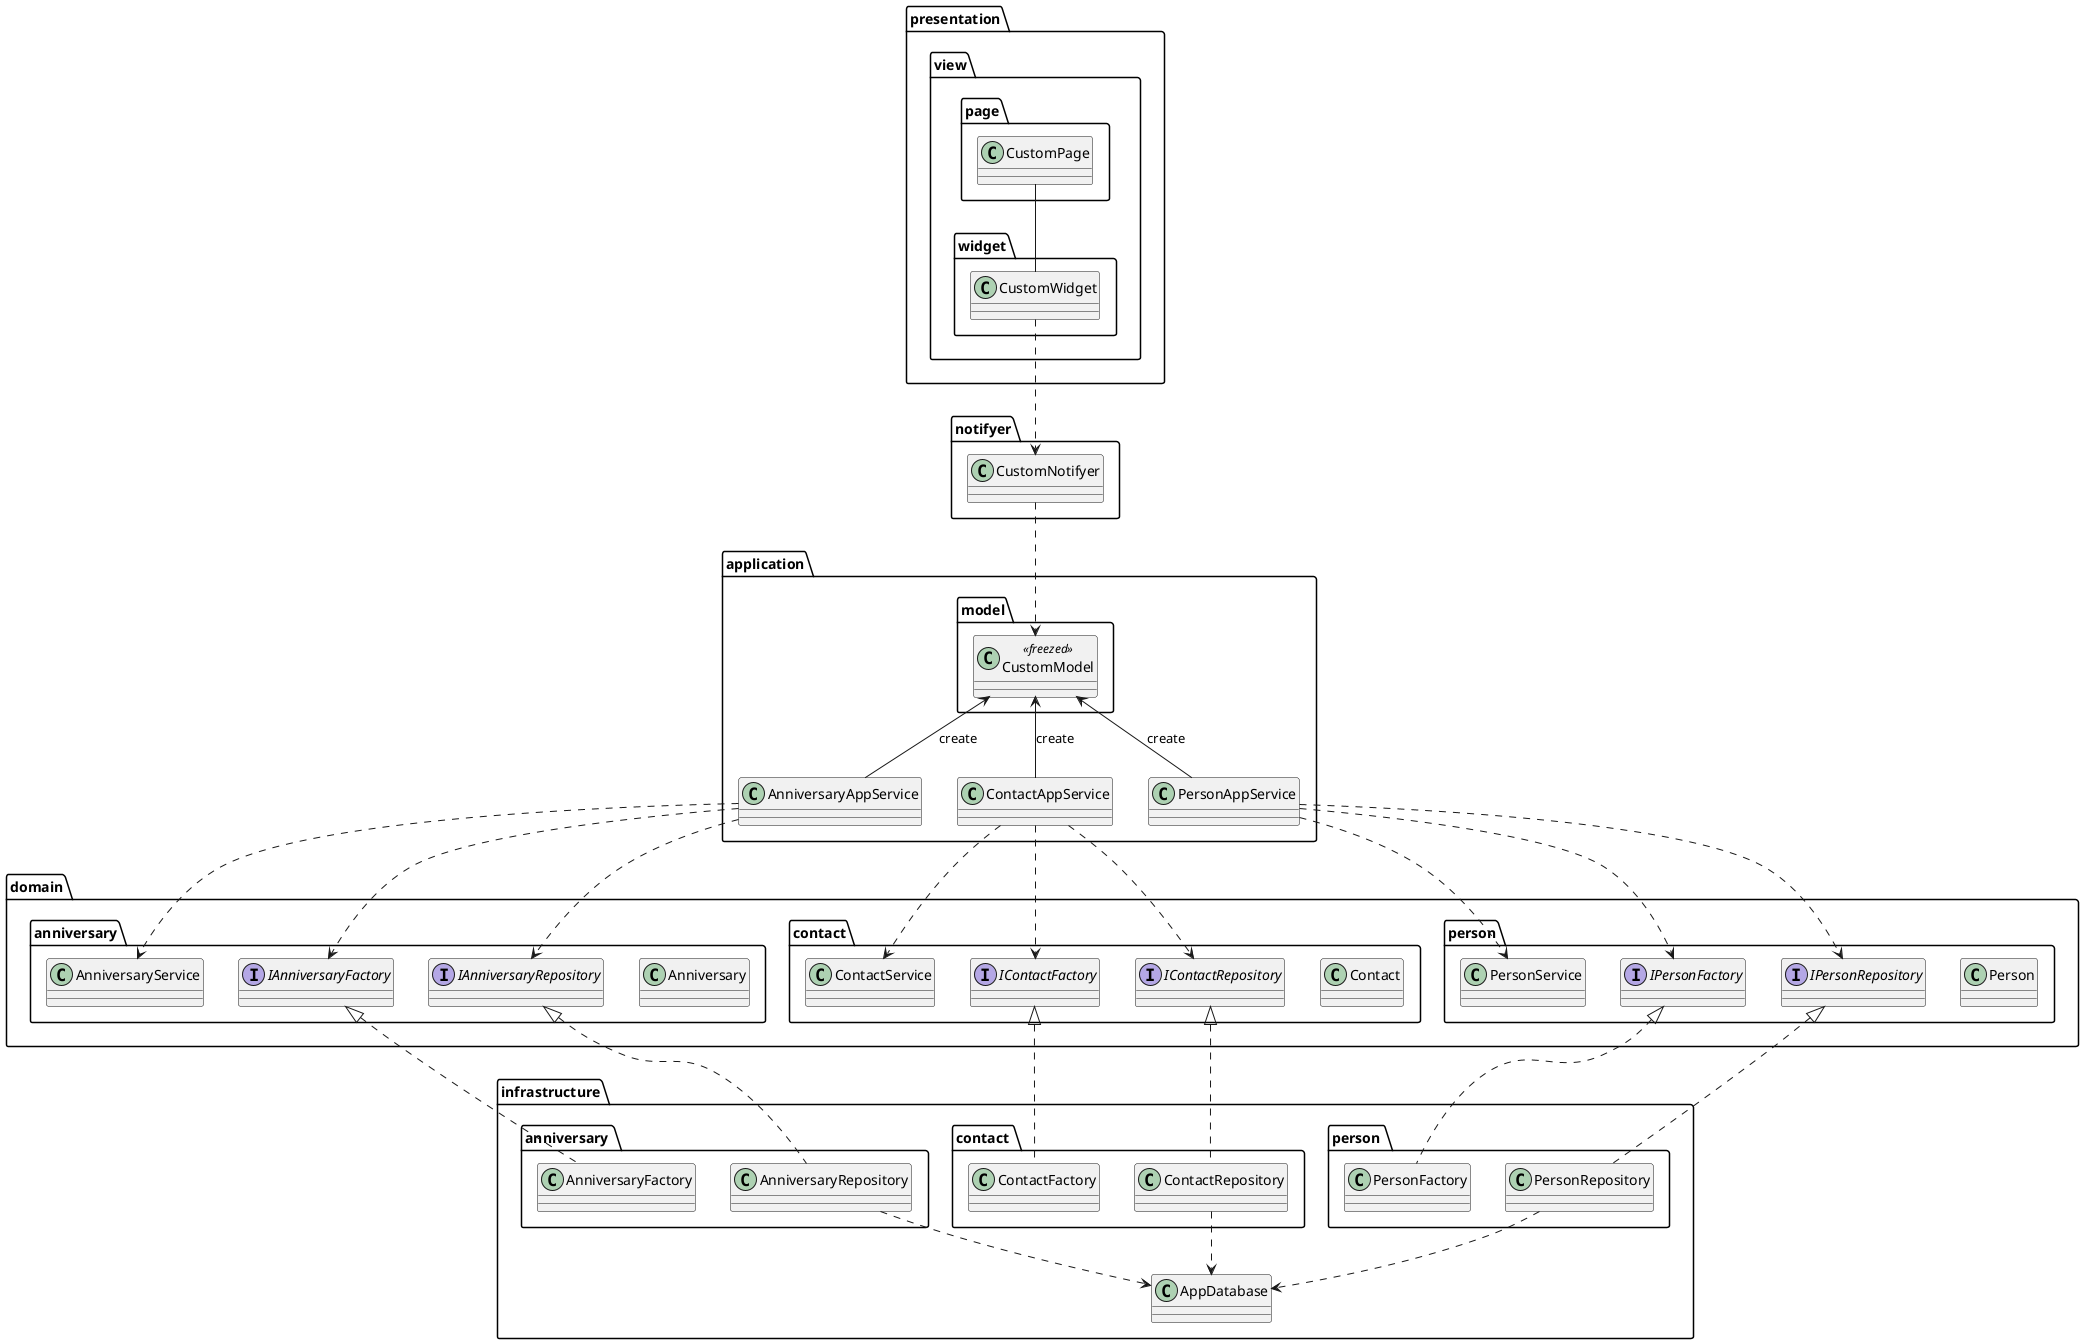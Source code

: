 @startuml

package presentation {
    package view {
        package page {
            class CustomPage
        }
        package widget {
            class CustomWidget
        }
    }
}

package notifyer {
    class CustomNotifyer
}

package application {
    package model {
        class CustomModel<<freezed>>
    }
    class AnniversaryAppService
    class ContactAppService
    class PersonAppService
}

package domain {
    package anniversary {
        class Anniversary
        class AnniversaryService
        interface IAnniversaryFactory
        interface IAnniversaryRepository
    }
    package contact {
        class Contact
        class ContactService
        interface IContactFactory
        interface IContactRepository
    }
    package person {
        class Person
        class PersonService
        interface IPersonFactory
        interface IPersonRepository
    }
}

package infrastructure {
    package "anniversary " {
        class AnniversaryFactory
        class AnniversaryRepository
    }
    package "contact " {
        class ContactFactory
        class ContactRepository
    }
    package "person " {
        class PersonFactory
        class PersonRepository
    }
    class AppDatabase
}

' view
CustomPage -- CustomWidget

' view - notifyer
CustomWidget ..> CustomNotifyer

' notifyer - application
CustomNotifyer ..> CustomModel

' application
CustomModel <-- AnniversaryAppService : create
CustomModel <-- ContactAppService : create
CustomModel <-- PersonAppService : create

' application - domain
AnniversaryAppService ..> AnniversaryService
AnniversaryAppService ..> IAnniversaryFactory
AnniversaryAppService ..> IAnniversaryRepository
ContactAppService ..> ContactService
ContactAppService ..> IContactFactory
ContactAppService ..> IContactRepository
PersonAppService ..> PersonService
PersonAppService ..> IPersonFactory
PersonAppService ..> IPersonRepository

' domain

' domain - infrastructure
IAnniversaryRepository <|.. AnniversaryRepository
IAnniversaryFactory <|.. AnniversaryFactory
IContactRepository <|.. ContactRepository
IContactFactory <|.. ContactFactory
IPersonRepository <|.. PersonRepository
IPersonFactory <|.. PersonFactory

' infrastructure
AnniversaryRepository ..> AppDatabase
ContactRepository ..> AppDatabase
PersonRepository ..> AppDatabase

@enduml